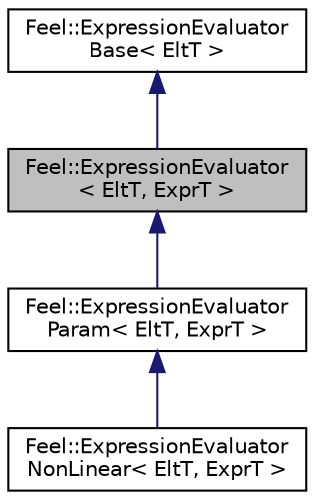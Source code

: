 digraph "Feel::ExpressionEvaluator&lt; EltT, ExprT &gt;"
{
 // LATEX_PDF_SIZE
  edge [fontname="Helvetica",fontsize="10",labelfontname="Helvetica",labelfontsize="10"];
  node [fontname="Helvetica",fontsize="10",shape=record];
  Node1 [label="Feel::ExpressionEvaluator\l\< EltT, ExprT \>",height=0.2,width=0.4,color="black", fillcolor="grey75", style="filled", fontcolor="black",tooltip=" "];
  Node2 -> Node1 [dir="back",color="midnightblue",fontsize="10",style="solid",fontname="Helvetica"];
  Node2 [label="Feel::ExpressionEvaluator\lBase\< EltT \>",height=0.2,width=0.4,color="black", fillcolor="white", style="filled",URL="$classFeel_1_1ExpressionEvaluatorBase.html",tooltip=" "];
  Node1 -> Node3 [dir="back",color="midnightblue",fontsize="10",style="solid",fontname="Helvetica"];
  Node3 [label="Feel::ExpressionEvaluator\lParam\< EltT, ExprT \>",height=0.2,width=0.4,color="black", fillcolor="white", style="filled",URL="$classFeel_1_1ExpressionEvaluatorParam.html",tooltip=" "];
  Node3 -> Node4 [dir="back",color="midnightblue",fontsize="10",style="solid",fontname="Helvetica"];
  Node4 [label="Feel::ExpressionEvaluator\lNonLinear\< EltT, ExprT \>",height=0.2,width=0.4,color="black", fillcolor="white", style="filled",URL="$classFeel_1_1ExpressionEvaluatorNonLinear.html",tooltip=" "];
}
